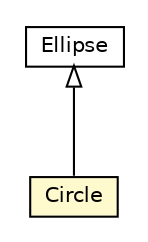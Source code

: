 #!/usr/local/bin/dot
#
# Class diagram 
# Generated by UMLGraph version R5_6-24-gf6e263 (http://www.umlgraph.org/)
#

digraph G {
	edge [fontname="Helvetica",fontsize=10,labelfontname="Helvetica",labelfontsize=10];
	node [fontname="Helvetica",fontsize=10,shape=plaintext];
	nodesep=0.25;
	ranksep=0.5;
	// org.universAAL.ontology.shape.Circle
	c2667957 [label=<<table title="org.universAAL.ontology.shape.Circle" border="0" cellborder="1" cellspacing="0" cellpadding="2" port="p" bgcolor="lemonChiffon" href="./Circle.html">
		<tr><td><table border="0" cellspacing="0" cellpadding="1">
<tr><td align="center" balign="center"> Circle </td></tr>
		</table></td></tr>
		</table>>, URL="./Circle.html", fontname="Helvetica", fontcolor="black", fontsize=10.0];
	// org.universAAL.ontology.shape.Ellipse
	c2667971 [label=<<table title="org.universAAL.ontology.shape.Ellipse" border="0" cellborder="1" cellspacing="0" cellpadding="2" port="p" href="./Ellipse.html">
		<tr><td><table border="0" cellspacing="0" cellpadding="1">
<tr><td align="center" balign="center"> Ellipse </td></tr>
		</table></td></tr>
		</table>>, URL="./Ellipse.html", fontname="Helvetica", fontcolor="black", fontsize=10.0];
	//org.universAAL.ontology.shape.Circle extends org.universAAL.ontology.shape.Ellipse
	c2667971:p -> c2667957:p [dir=back,arrowtail=empty];
}

